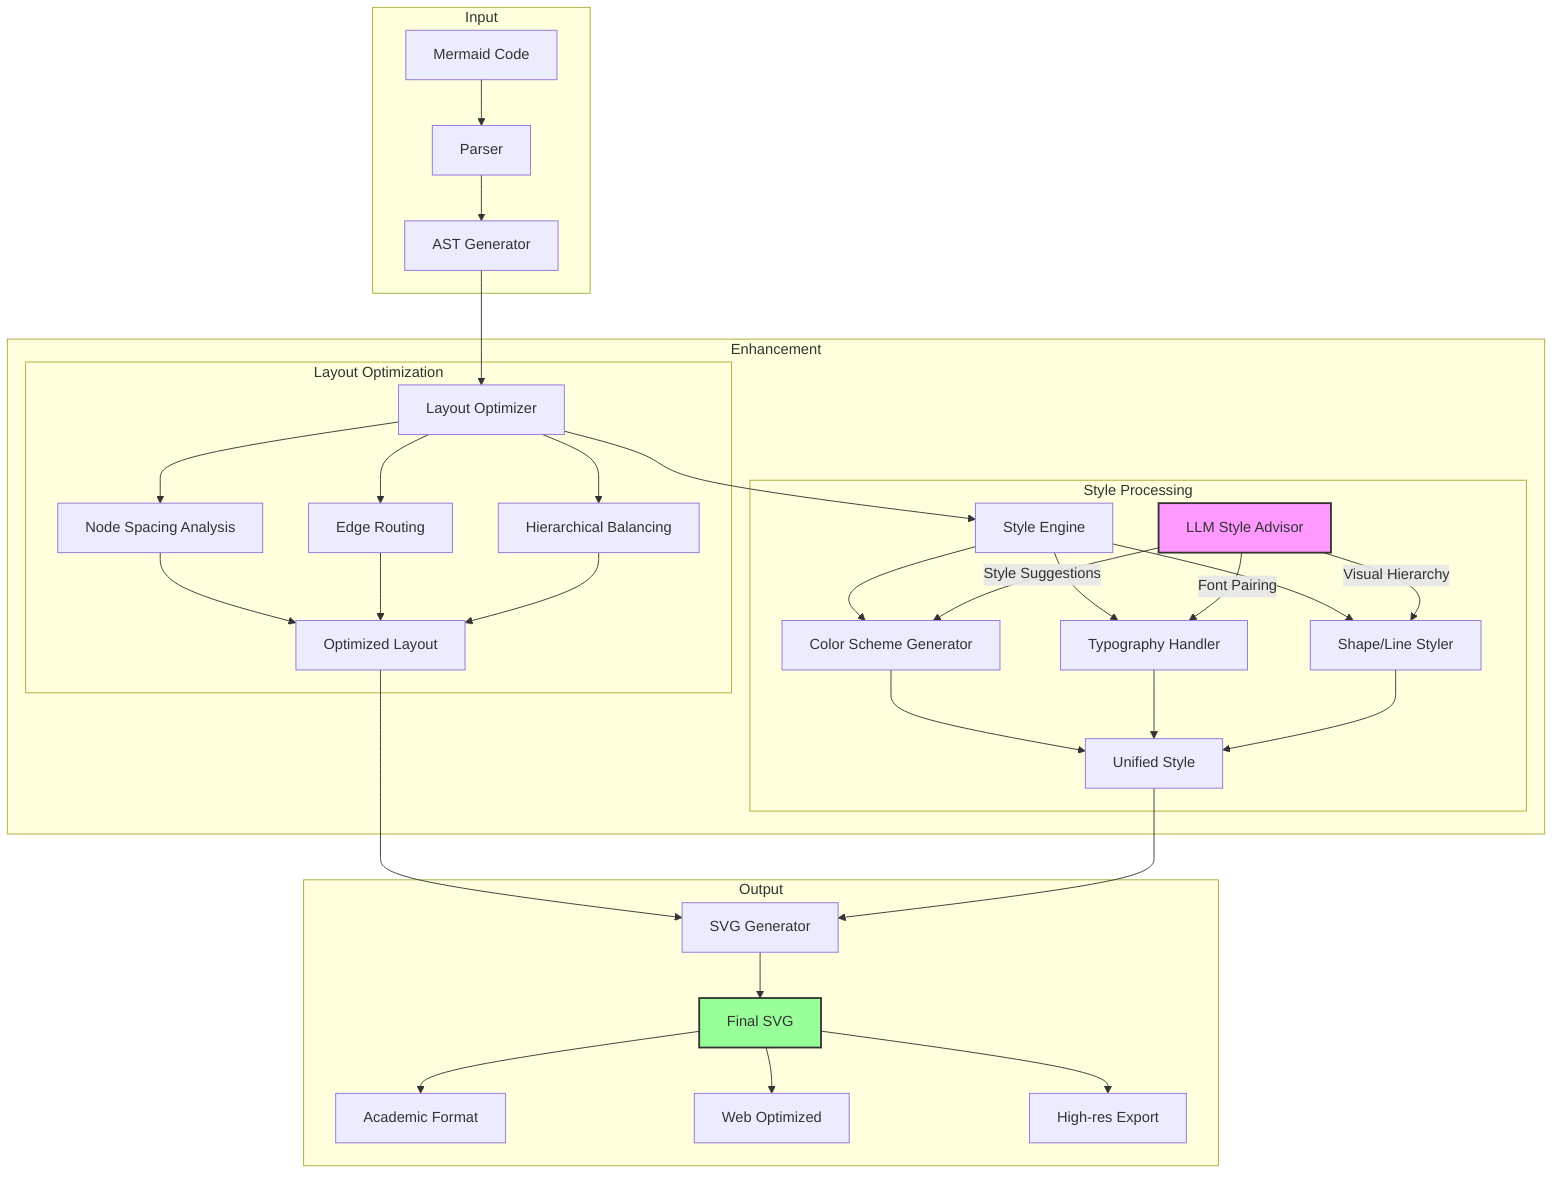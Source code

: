 graph TB
    subgraph Input
        A[Mermaid Code] --> B[Parser]
        B --> C[AST Generator]
    end

    subgraph Enhancement
        C --> D[Layout Optimizer]
        D --> E[Style Engine]
        
        subgraph "Layout Optimization"
            D --> D1[Node Spacing Analysis]
            D --> D2[Edge Routing]
            D --> D3[Hierarchical Balancing]
            
            D1 & D2 & D3 --> D4[Optimized Layout]
        end
        
        subgraph "Style Processing"
            E --> E1[Color Scheme Generator]
            E --> E2[Typography Handler]
            E --> E3[Shape/Line Styler]
            
            LLM[LLM Style Advisor] --> |Style Suggestions| E1
            LLM --> |Font Pairing| E2
            LLM --> |Visual Hierarchy| E3
            
            E1 & E2 & E3 --> E4[Unified Style]
        end
    end

    subgraph Output
        D4 --> F[SVG Generator]
        E4 --> F
        F --> G[Final SVG]
        
        G --> H1[Academic Format]
        G --> H2[Web Optimized]
        G --> H3[High-res Export]
    end

    style LLM fill:#f9f,stroke:#333,stroke-width:2px
    style G fill:#9f9,stroke:#333,stroke-width:2px